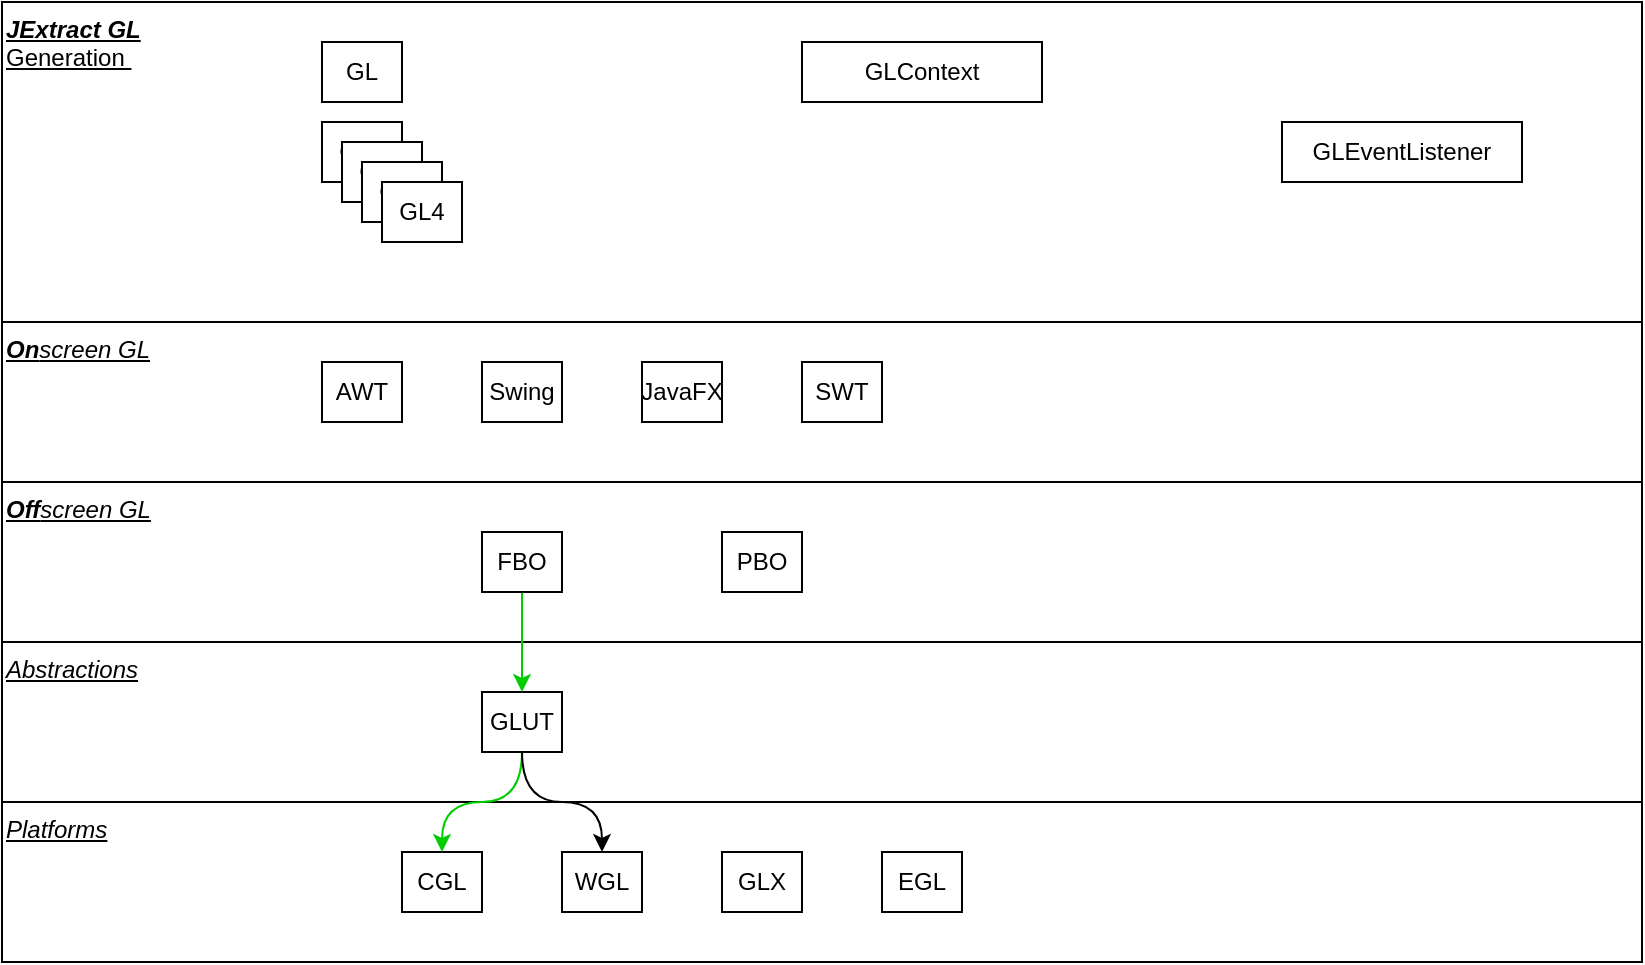 <mxfile version="20.7.4" type="device"><diagram id="CgdR-malTdNZVLjlYmUc" name="Page-1"><mxGraphModel dx="1434" dy="736" grid="1" gridSize="10" guides="1" tooltips="1" connect="1" arrows="1" fold="1" page="1" pageScale="1" pageWidth="827" pageHeight="1169" math="0" shadow="0"><root><mxCell id="0"/><mxCell id="1" parent="0"/><mxCell id="t1ttX_lHwbXY1Tz4IU8x-5" value="Platforms" style="rounded=0;whiteSpace=wrap;html=1;align=left;verticalAlign=top;fontStyle=6" vertex="1" parent="1"><mxGeometry y="600" width="820" height="80" as="geometry"/></mxCell><mxCell id="t1ttX_lHwbXY1Tz4IU8x-1" value="CGL" style="rounded=0;whiteSpace=wrap;html=1;" vertex="1" parent="1"><mxGeometry x="200" y="625" width="40" height="30" as="geometry"/></mxCell><mxCell id="t1ttX_lHwbXY1Tz4IU8x-2" value="WGL" style="rounded=0;whiteSpace=wrap;html=1;" vertex="1" parent="1"><mxGeometry x="280" y="625" width="40" height="30" as="geometry"/></mxCell><mxCell id="t1ttX_lHwbXY1Tz4IU8x-3" value="GLX" style="rounded=0;whiteSpace=wrap;html=1;" vertex="1" parent="1"><mxGeometry x="360" y="625" width="40" height="30" as="geometry"/></mxCell><mxCell id="t1ttX_lHwbXY1Tz4IU8x-4" value="EGL" style="rounded=0;whiteSpace=wrap;html=1;" vertex="1" parent="1"><mxGeometry x="440" y="625" width="40" height="30" as="geometry"/></mxCell><mxCell id="t1ttX_lHwbXY1Tz4IU8x-6" value="Abstractions" style="rounded=0;whiteSpace=wrap;html=1;align=left;verticalAlign=top;fontStyle=6" vertex="1" parent="1"><mxGeometry y="520" width="820" height="80" as="geometry"/></mxCell><mxCell id="t1ttX_lHwbXY1Tz4IU8x-13" style="edgeStyle=orthogonalEdgeStyle;curved=1;rounded=0;orthogonalLoop=1;jettySize=auto;html=1;exitX=0.5;exitY=1;exitDx=0;exitDy=0;entryX=0.5;entryY=0;entryDx=0;entryDy=0;strokeColor=#00CC00;" edge="1" parent="1" source="t1ttX_lHwbXY1Tz4IU8x-7" target="t1ttX_lHwbXY1Tz4IU8x-1"><mxGeometry relative="1" as="geometry"/></mxCell><mxCell id="t1ttX_lHwbXY1Tz4IU8x-14" style="edgeStyle=orthogonalEdgeStyle;curved=1;rounded=0;orthogonalLoop=1;jettySize=auto;html=1;exitX=0.5;exitY=1;exitDx=0;exitDy=0;entryX=0.5;entryY=0;entryDx=0;entryDy=0;" edge="1" parent="1" source="t1ttX_lHwbXY1Tz4IU8x-7" target="t1ttX_lHwbXY1Tz4IU8x-2"><mxGeometry relative="1" as="geometry"/></mxCell><mxCell id="t1ttX_lHwbXY1Tz4IU8x-7" value="GLUT" style="rounded=0;whiteSpace=wrap;html=1;" vertex="1" parent="1"><mxGeometry x="240" y="545" width="40" height="30" as="geometry"/></mxCell><mxCell id="t1ttX_lHwbXY1Tz4IU8x-15" value="&lt;b&gt;Off&lt;/b&gt;screen GL" style="rounded=0;whiteSpace=wrap;html=1;align=left;verticalAlign=top;fontStyle=6" vertex="1" parent="1"><mxGeometry y="440" width="820" height="80" as="geometry"/></mxCell><mxCell id="t1ttX_lHwbXY1Tz4IU8x-18" style="edgeStyle=orthogonalEdgeStyle;curved=1;rounded=0;orthogonalLoop=1;jettySize=auto;html=1;entryX=0.5;entryY=0;entryDx=0;entryDy=0;strokeColor=#00CC00;" edge="1" parent="1" source="t1ttX_lHwbXY1Tz4IU8x-16" target="t1ttX_lHwbXY1Tz4IU8x-7"><mxGeometry relative="1" as="geometry"/></mxCell><mxCell id="t1ttX_lHwbXY1Tz4IU8x-16" value="FBO" style="rounded=0;whiteSpace=wrap;html=1;" vertex="1" parent="1"><mxGeometry x="240" y="465" width="40" height="30" as="geometry"/></mxCell><mxCell id="t1ttX_lHwbXY1Tz4IU8x-17" value="PBO" style="rounded=0;whiteSpace=wrap;html=1;" vertex="1" parent="1"><mxGeometry x="360" y="465" width="40" height="30" as="geometry"/></mxCell><mxCell id="t1ttX_lHwbXY1Tz4IU8x-19" value="&lt;b&gt;On&lt;/b&gt;screen GL" style="rounded=0;whiteSpace=wrap;html=1;align=left;verticalAlign=top;fontStyle=6" vertex="1" parent="1"><mxGeometry y="360" width="820" height="80" as="geometry"/></mxCell><mxCell id="t1ttX_lHwbXY1Tz4IU8x-20" value="AWT" style="rounded=0;whiteSpace=wrap;html=1;" vertex="1" parent="1"><mxGeometry x="160" y="380" width="40" height="30" as="geometry"/></mxCell><mxCell id="t1ttX_lHwbXY1Tz4IU8x-21" value="Swing" style="rounded=0;whiteSpace=wrap;html=1;" vertex="1" parent="1"><mxGeometry x="240" y="380" width="40" height="30" as="geometry"/></mxCell><mxCell id="t1ttX_lHwbXY1Tz4IU8x-22" value="JavaFX" style="rounded=0;whiteSpace=wrap;html=1;" vertex="1" parent="1"><mxGeometry x="320" y="380" width="40" height="30" as="geometry"/></mxCell><mxCell id="t1ttX_lHwbXY1Tz4IU8x-23" value="SWT" style="rounded=0;whiteSpace=wrap;html=1;" vertex="1" parent="1"><mxGeometry x="400" y="380" width="40" height="30" as="geometry"/></mxCell><mxCell id="t1ttX_lHwbXY1Tz4IU8x-24" value="&lt;b&gt;JExtract GL&lt;/b&gt;&lt;br&gt;&lt;span style=&quot;font-style: normal;&quot;&gt;Generation&amp;nbsp;&lt;/span&gt;" style="rounded=0;whiteSpace=wrap;html=1;align=left;verticalAlign=top;fontStyle=6" vertex="1" parent="1"><mxGeometry y="200" width="820" height="160" as="geometry"/></mxCell><mxCell id="t1ttX_lHwbXY1Tz4IU8x-25" value="GL1" style="rounded=0;whiteSpace=wrap;html=1;" vertex="1" parent="1"><mxGeometry x="160" y="260" width="40" height="30" as="geometry"/></mxCell><mxCell id="t1ttX_lHwbXY1Tz4IU8x-26" value="GL2" style="rounded=0;whiteSpace=wrap;html=1;" vertex="1" parent="1"><mxGeometry x="170" y="270" width="40" height="30" as="geometry"/></mxCell><mxCell id="t1ttX_lHwbXY1Tz4IU8x-27" value="GL3" style="rounded=0;whiteSpace=wrap;html=1;" vertex="1" parent="1"><mxGeometry x="180" y="280" width="40" height="30" as="geometry"/></mxCell><mxCell id="t1ttX_lHwbXY1Tz4IU8x-28" value="GL4" style="rounded=0;whiteSpace=wrap;html=1;" vertex="1" parent="1"><mxGeometry x="190" y="290" width="40" height="30" as="geometry"/></mxCell><mxCell id="t1ttX_lHwbXY1Tz4IU8x-30" value="GL" style="rounded=0;whiteSpace=wrap;html=1;" vertex="1" parent="1"><mxGeometry x="160" y="220" width="40" height="30" as="geometry"/></mxCell><mxCell id="t1ttX_lHwbXY1Tz4IU8x-31" value="GLContext" style="rounded=0;whiteSpace=wrap;html=1;" vertex="1" parent="1"><mxGeometry x="400" y="220" width="120" height="30" as="geometry"/></mxCell><mxCell id="t1ttX_lHwbXY1Tz4IU8x-32" value="GLEventListener" style="rounded=0;whiteSpace=wrap;html=1;" vertex="1" parent="1"><mxGeometry x="640" y="260" width="120" height="30" as="geometry"/></mxCell></root></mxGraphModel></diagram></mxfile>